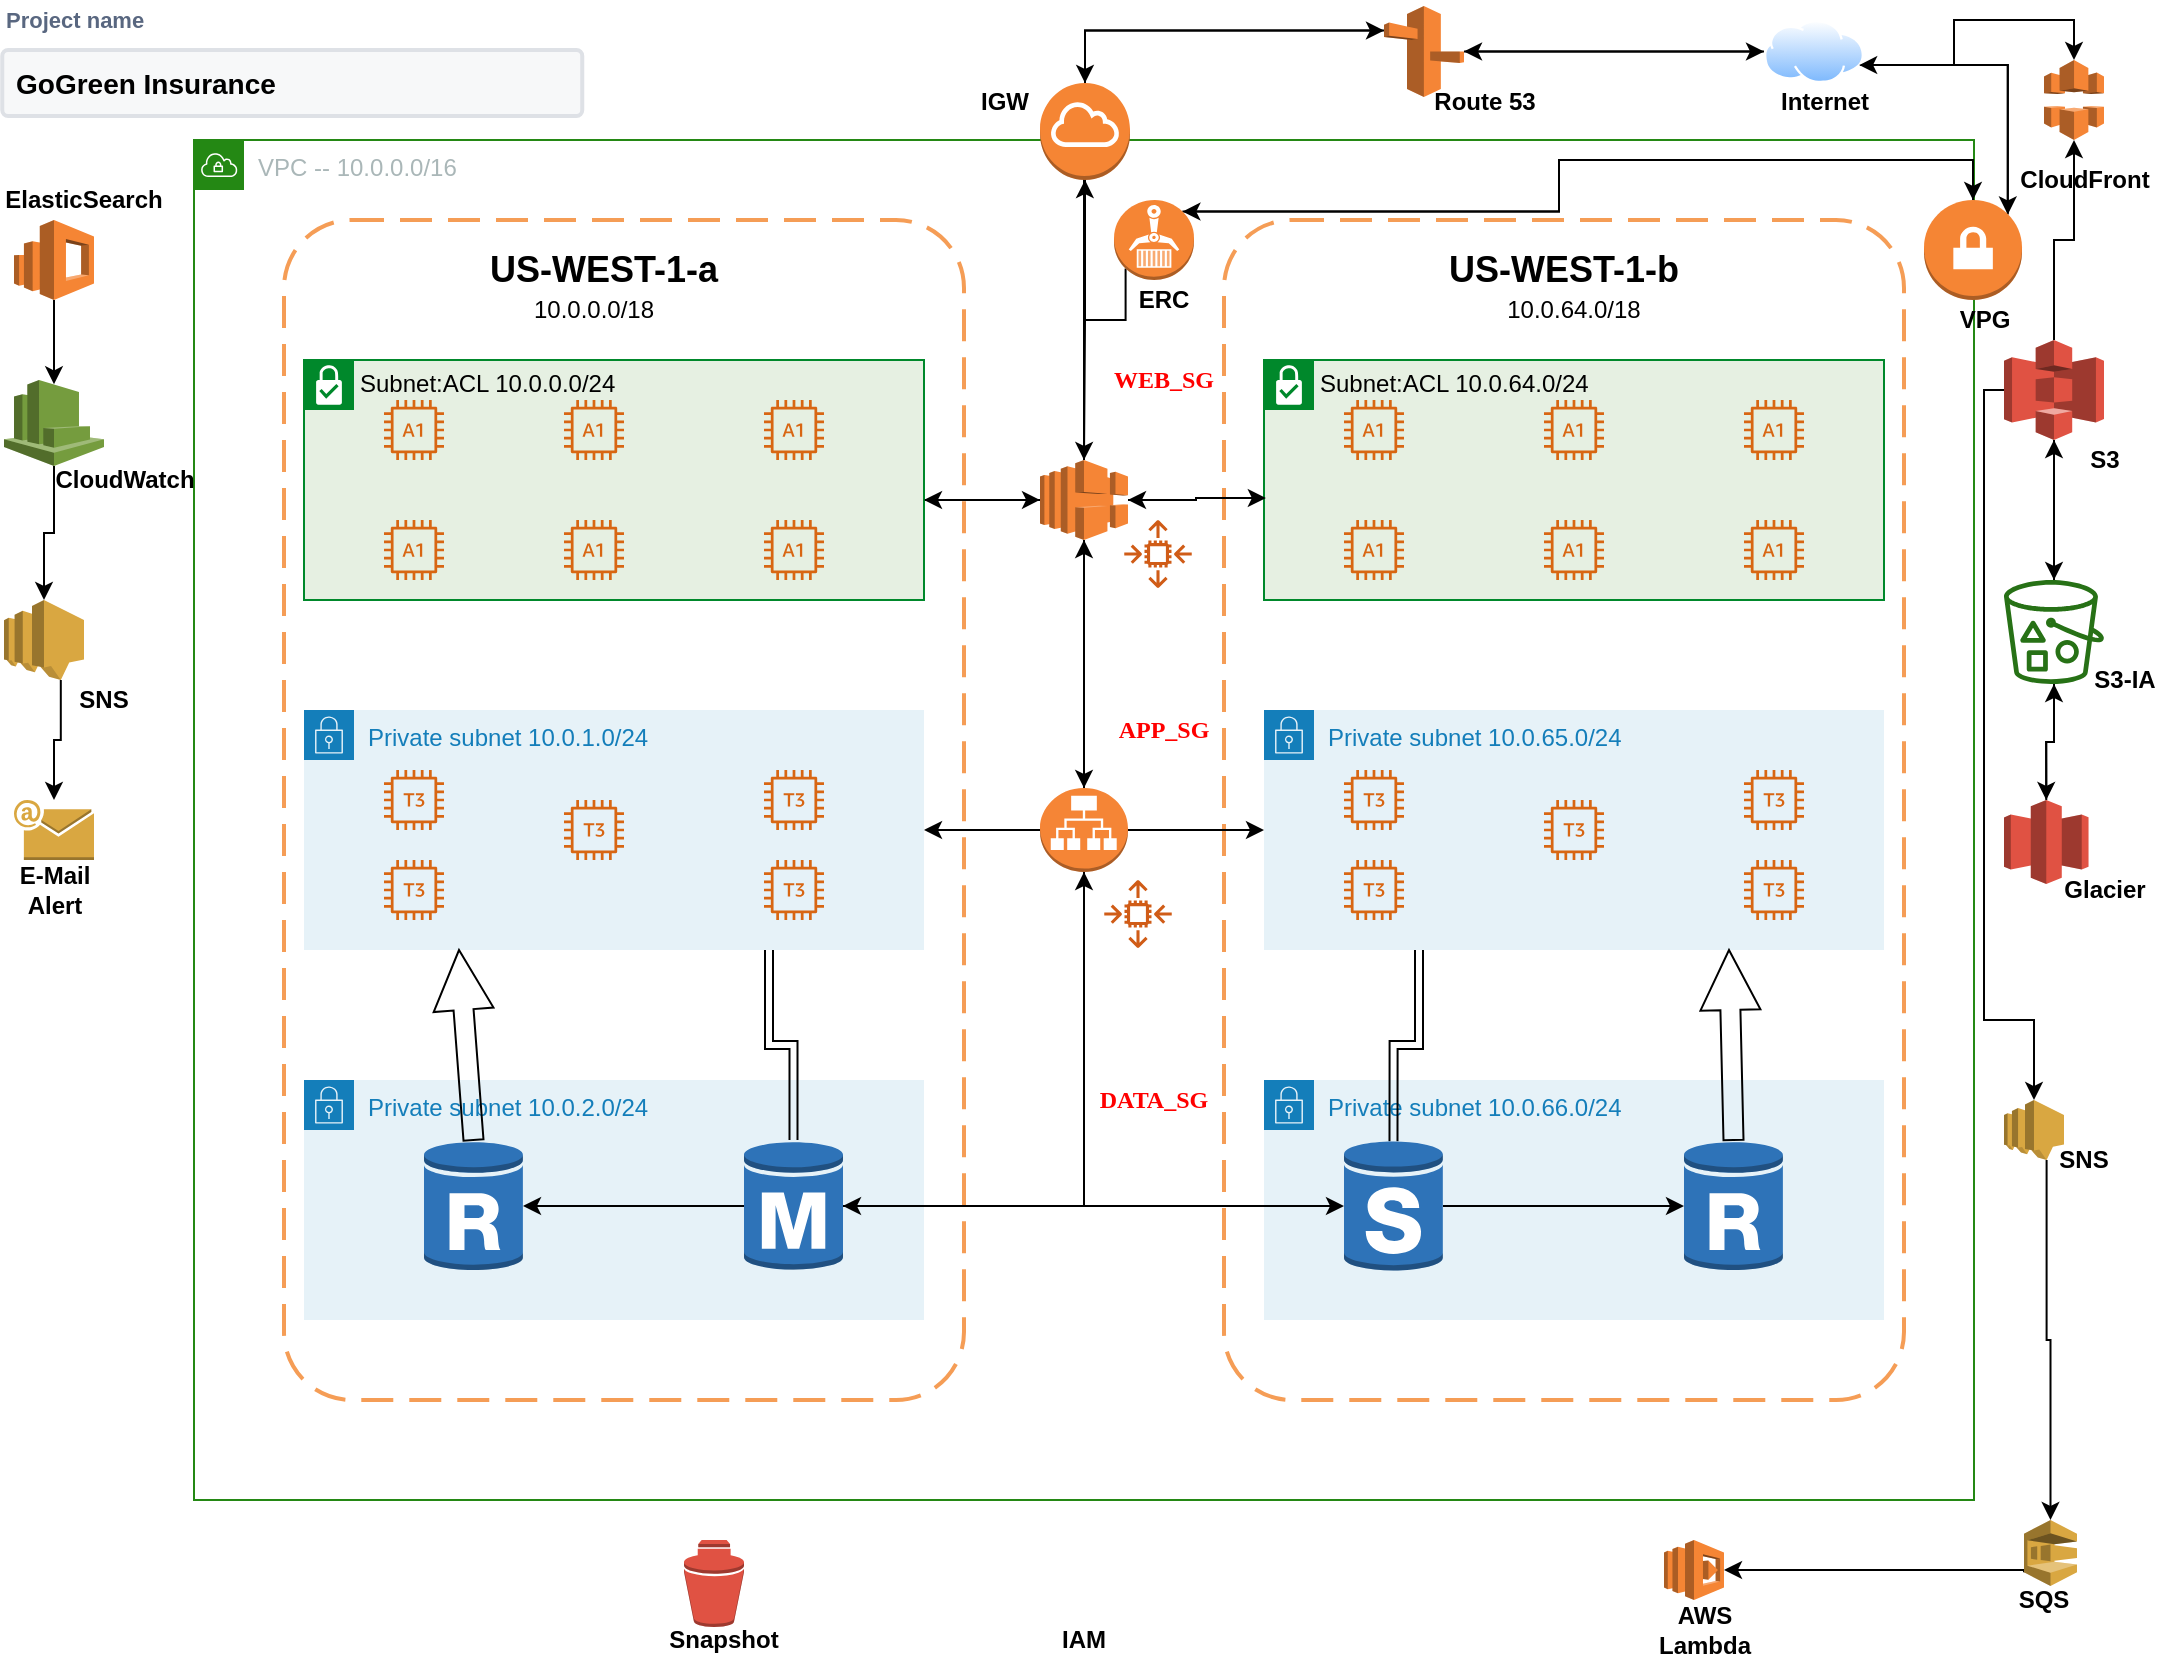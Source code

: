 <mxfile version="12.8.5" type="github">
  <diagram id="3W8y90neW349IBaZEgFj" name="Page-1">
    <mxGraphModel dx="1278" dy="553" grid="1" gridSize="10" guides="1" tooltips="1" connect="1" arrows="1" fold="1" page="1" pageScale="1" pageWidth="1100" pageHeight="850" math="0" shadow="0">
      <root>
        <mxCell id="0" />
        <mxCell id="e1gyyCFmMe57UhPts4Qr-5" value="Background" parent="0" />
        <mxCell id="1" value="VPC" parent="0" />
        <mxCell id="e1gyyCFmMe57UhPts4Qr-2" value="VPC -- 10.0.0.0/16" style="points=[[0,0],[0.25,0],[0.5,0],[0.75,0],[1,0],[1,0.25],[1,0.5],[1,0.75],[1,1],[0.75,1],[0.5,1],[0.25,1],[0,1],[0,0.75],[0,0.5],[0,0.25]];outlineConnect=0;gradientColor=none;html=1;whiteSpace=wrap;fontSize=12;fontStyle=0;shape=mxgraph.aws4.group;grIcon=mxgraph.aws4.group_vpc;strokeColor=#248814;fillColor=none;verticalAlign=top;align=left;spacingLeft=30;fontColor=#AAB7B8;dashed=0;" parent="1" vertex="1">
          <mxGeometry x="105" y="80" width="890" height="680" as="geometry" />
        </mxCell>
        <mxCell id="e1gyyCFmMe57UhPts4Qr-1" value="AZ" style="" parent="0" />
        <mxCell id="e1gyyCFmMe57UhPts4Qr-8" value="" style="rounded=1;arcSize=10;dashed=1;strokeColor=#F59D56;fillColor=none;gradientColor=none;dashPattern=8 4;strokeWidth=2;" parent="e1gyyCFmMe57UhPts4Qr-1" vertex="1">
          <mxGeometry x="150" y="120" width="340" height="590" as="geometry" />
        </mxCell>
        <mxCell id="e1gyyCFmMe57UhPts4Qr-9" value="" style="rounded=1;arcSize=10;dashed=1;strokeColor=#F59D56;fillColor=none;gradientColor=none;dashPattern=8 4;strokeWidth=2;" parent="e1gyyCFmMe57UhPts4Qr-1" vertex="1">
          <mxGeometry x="620" y="120" width="340" height="590" as="geometry" />
        </mxCell>
        <mxCell id="e1gyyCFmMe57UhPts4Qr-28" value="Subnets" parent="0" />
        <mxCell id="e1gyyCFmMe57UhPts4Qr-47" style="edgeStyle=orthogonalEdgeStyle;rounded=0;orthogonalLoop=1;jettySize=auto;html=1;exitX=1;exitY=0.583;exitDx=0;exitDy=0;exitPerimeter=0;" parent="e1gyyCFmMe57UhPts4Qr-28" source="e1gyyCFmMe57UhPts4Qr-42" target="e1gyyCFmMe57UhPts4Qr-31" edge="1">
          <mxGeometry relative="1" as="geometry" />
        </mxCell>
        <mxCell id="e1gyyCFmMe57UhPts4Qr-42" value="Subnet:ACL 10.0.0.0/24" style="shape=mxgraph.ibm.box;prType=subnet;fontStyle=0;verticalAlign=top;align=left;spacingLeft=32;spacingTop=4;fillColor=#E6F0E2;rounded=0;whiteSpace=wrap;html=1;strokeColor=#00882B;strokeWidth=1;dashed=0;container=1;spacing=-4;collapsible=0;" parent="e1gyyCFmMe57UhPts4Qr-28" vertex="1">
          <mxGeometry x="160" y="190" width="310" height="120" as="geometry" />
        </mxCell>
        <mxCell id="e1gyyCFmMe57UhPts4Qr-49" style="edgeStyle=orthogonalEdgeStyle;rounded=0;orthogonalLoop=1;jettySize=auto;html=1;exitX=0.003;exitY=0.575;exitDx=0;exitDy=0;exitPerimeter=0;" parent="e1gyyCFmMe57UhPts4Qr-28" source="e1gyyCFmMe57UhPts4Qr-43" target="e1gyyCFmMe57UhPts4Qr-31" edge="1">
          <mxGeometry relative="1" as="geometry" />
        </mxCell>
        <mxCell id="e1gyyCFmMe57UhPts4Qr-43" value="Subnet:ACL 10.0.64.0/24" style="shape=mxgraph.ibm.box;prType=subnet;fontStyle=0;verticalAlign=top;align=left;spacingLeft=32;spacingTop=4;fillColor=#E6F0E2;rounded=0;whiteSpace=wrap;html=1;strokeColor=#00882B;strokeWidth=1;dashed=0;container=1;spacing=-4;collapsible=0;" parent="e1gyyCFmMe57UhPts4Qr-28" vertex="1">
          <mxGeometry x="640" y="190" width="310" height="120" as="geometry" />
        </mxCell>
        <mxCell id="e1gyyCFmMe57UhPts4Qr-45" value="Private subnet 10.0.1.0/24" style="points=[[0,0],[0.25,0],[0.5,0],[0.75,0],[1,0],[1,0.25],[1,0.5],[1,0.75],[1,1],[0.75,1],[0.5,1],[0.25,1],[0,1],[0,0.75],[0,0.5],[0,0.25]];outlineConnect=0;gradientColor=none;html=1;whiteSpace=wrap;fontSize=12;fontStyle=0;shape=mxgraph.aws4.group;grIcon=mxgraph.aws4.group_security_group;grStroke=0;strokeColor=#147EBA;fillColor=#E6F2F8;verticalAlign=top;align=left;spacingLeft=30;fontColor=#147EBA;dashed=0;" parent="e1gyyCFmMe57UhPts4Qr-28" vertex="1">
          <mxGeometry x="160" y="365" width="310" height="120" as="geometry" />
        </mxCell>
        <mxCell id="e1gyyCFmMe57UhPts4Qr-46" style="edgeStyle=orthogonalEdgeStyle;rounded=0;orthogonalLoop=1;jettySize=auto;html=1;entryX=1;entryY=0.583;entryDx=0;entryDy=0;entryPerimeter=0;" parent="e1gyyCFmMe57UhPts4Qr-28" source="e1gyyCFmMe57UhPts4Qr-31" target="e1gyyCFmMe57UhPts4Qr-42" edge="1">
          <mxGeometry relative="1" as="geometry" />
        </mxCell>
        <mxCell id="e1gyyCFmMe57UhPts4Qr-48" style="edgeStyle=orthogonalEdgeStyle;rounded=0;orthogonalLoop=1;jettySize=auto;html=1;entryX=0.003;entryY=0.575;entryDx=0;entryDy=0;entryPerimeter=0;" parent="e1gyyCFmMe57UhPts4Qr-28" source="e1gyyCFmMe57UhPts4Qr-31" target="e1gyyCFmMe57UhPts4Qr-43" edge="1">
          <mxGeometry relative="1" as="geometry" />
        </mxCell>
        <mxCell id="e1gyyCFmMe57UhPts4Qr-50" value="Private subnet 10.0.65.0/24" style="points=[[0,0],[0.25,0],[0.5,0],[0.75,0],[1,0],[1,0.25],[1,0.5],[1,0.75],[1,1],[0.75,1],[0.5,1],[0.25,1],[0,1],[0,0.75],[0,0.5],[0,0.25]];outlineConnect=0;gradientColor=none;html=1;whiteSpace=wrap;fontSize=12;fontStyle=0;shape=mxgraph.aws4.group;grIcon=mxgraph.aws4.group_security_group;grStroke=0;strokeColor=#147EBA;fillColor=#E6F2F8;verticalAlign=top;align=left;spacingLeft=30;fontColor=#147EBA;dashed=0;" parent="e1gyyCFmMe57UhPts4Qr-28" vertex="1">
          <mxGeometry x="640" y="365" width="310" height="120" as="geometry" />
        </mxCell>
        <mxCell id="e1gyyCFmMe57UhPts4Qr-51" value="Private subnet 10.0.2.0/24" style="points=[[0,0],[0.25,0],[0.5,0],[0.75,0],[1,0],[1,0.25],[1,0.5],[1,0.75],[1,1],[0.75,1],[0.5,1],[0.25,1],[0,1],[0,0.75],[0,0.5],[0,0.25]];outlineConnect=0;gradientColor=none;html=1;whiteSpace=wrap;fontSize=12;fontStyle=0;shape=mxgraph.aws4.group;grIcon=mxgraph.aws4.group_security_group;grStroke=0;strokeColor=#147EBA;fillColor=#E6F2F8;verticalAlign=top;align=left;spacingLeft=30;fontColor=#147EBA;dashed=0;" parent="e1gyyCFmMe57UhPts4Qr-28" vertex="1">
          <mxGeometry x="160" y="550" width="310" height="120" as="geometry" />
        </mxCell>
        <mxCell id="e1gyyCFmMe57UhPts4Qr-52" value="Private subnet 10.0.66.0/24" style="points=[[0,0],[0.25,0],[0.5,0],[0.75,0],[1,0],[1,0.25],[1,0.5],[1,0.75],[1,1],[0.75,1],[0.5,1],[0.25,1],[0,1],[0,0.75],[0,0.5],[0,0.25]];outlineConnect=0;gradientColor=none;html=1;whiteSpace=wrap;fontSize=12;fontStyle=0;shape=mxgraph.aws4.group;grIcon=mxgraph.aws4.group_security_group;grStroke=0;strokeColor=#147EBA;fillColor=#E6F2F8;verticalAlign=top;align=left;spacingLeft=30;fontColor=#147EBA;dashed=0;" parent="e1gyyCFmMe57UhPts4Qr-28" vertex="1">
          <mxGeometry x="640" y="550" width="310" height="120" as="geometry" />
        </mxCell>
        <mxCell id="e1gyyCFmMe57UhPts4Qr-55" style="edgeStyle=orthogonalEdgeStyle;rounded=0;orthogonalLoop=1;jettySize=auto;html=1;exitX=0.5;exitY=0;exitDx=0;exitDy=0;exitPerimeter=0;entryX=0.5;entryY=1;entryDx=0;entryDy=0;entryPerimeter=0;" parent="e1gyyCFmMe57UhPts4Qr-28" source="e1gyyCFmMe57UhPts4Qr-53" target="e1gyyCFmMe57UhPts4Qr-31" edge="1">
          <mxGeometry relative="1" as="geometry" />
        </mxCell>
        <mxCell id="e1gyyCFmMe57UhPts4Qr-53" value="" style="outlineConnect=0;dashed=0;verticalLabelPosition=bottom;verticalAlign=top;align=center;html=1;shape=mxgraph.aws3.application_load_balancer;fillColor=#F58536;gradientColor=none;" parent="e1gyyCFmMe57UhPts4Qr-28" vertex="1">
          <mxGeometry x="528" y="404" width="44" height="42" as="geometry" />
        </mxCell>
        <mxCell id="e1gyyCFmMe57UhPts4Qr-54" style="edgeStyle=orthogonalEdgeStyle;rounded=0;orthogonalLoop=1;jettySize=auto;html=1;exitX=0.5;exitY=1;exitDx=0;exitDy=0;exitPerimeter=0;" parent="e1gyyCFmMe57UhPts4Qr-28" source="e1gyyCFmMe57UhPts4Qr-31" target="e1gyyCFmMe57UhPts4Qr-53" edge="1">
          <mxGeometry relative="1" as="geometry" />
        </mxCell>
        <mxCell id="e1gyyCFmMe57UhPts4Qr-105" value="" style="outlineConnect=0;fontColor=#232F3E;gradientColor=none;fillColor=#D05C17;strokeColor=none;dashed=0;verticalLabelPosition=bottom;verticalAlign=top;align=center;html=1;fontSize=12;fontStyle=0;aspect=fixed;pointerEvents=1;shape=mxgraph.aws4.auto_scaling2;" parent="e1gyyCFmMe57UhPts4Qr-28" vertex="1">
          <mxGeometry x="560" y="450" width="34" height="34" as="geometry" />
        </mxCell>
        <mxCell id="e1gyyCFmMe57UhPts4Qr-106" value="" style="outlineConnect=0;fontColor=#232F3E;gradientColor=none;fillColor=#D05C17;strokeColor=none;dashed=0;verticalLabelPosition=bottom;verticalAlign=top;align=center;html=1;fontSize=12;fontStyle=0;aspect=fixed;pointerEvents=1;shape=mxgraph.aws4.auto_scaling2;" parent="e1gyyCFmMe57UhPts4Qr-28" vertex="1">
          <mxGeometry x="570" y="270" width="34" height="34" as="geometry" />
        </mxCell>
        <mxCell id="e1gyyCFmMe57UhPts4Qr-107" value="" style="outlineConnect=0;dashed=0;verticalLabelPosition=bottom;verticalAlign=top;align=center;html=1;shape=mxgraph.aws3.cloudfront;fillColor=#F58536;gradientColor=none;" parent="e1gyyCFmMe57UhPts4Qr-28" vertex="1">
          <mxGeometry x="1030" y="40" width="30" height="40" as="geometry" />
        </mxCell>
        <mxCell id="e1gyyCFmMe57UhPts4Qr-108" style="edgeStyle=orthogonalEdgeStyle;rounded=0;orthogonalLoop=1;jettySize=auto;html=1;exitX=1;exitY=0.75;exitDx=0;exitDy=0;entryX=0.5;entryY=0;entryDx=0;entryDy=0;entryPerimeter=0;" parent="e1gyyCFmMe57UhPts4Qr-28" source="e1gyyCFmMe57UhPts4Qr-11" target="e1gyyCFmMe57UhPts4Qr-107" edge="1">
          <mxGeometry relative="1" as="geometry" />
        </mxCell>
        <mxCell id="e1gyyCFmMe57UhPts4Qr-130" style="edgeStyle=orthogonalEdgeStyle;rounded=0;orthogonalLoop=1;jettySize=auto;html=1;exitX=0.855;exitY=0.145;exitDx=0;exitDy=0;exitPerimeter=0;entryX=0.5;entryY=0;entryDx=0;entryDy=0;entryPerimeter=0;" parent="e1gyyCFmMe57UhPts4Qr-28" source="e1gyyCFmMe57UhPts4Qr-129" target="e1gyyCFmMe57UhPts4Qr-12" edge="1">
          <mxGeometry relative="1" as="geometry" />
        </mxCell>
        <mxCell id="e1gyyCFmMe57UhPts4Qr-132" style="edgeStyle=orthogonalEdgeStyle;rounded=0;orthogonalLoop=1;jettySize=auto;html=1;exitX=0.145;exitY=0.855;exitDx=0;exitDy=0;exitPerimeter=0;" parent="e1gyyCFmMe57UhPts4Qr-28" source="e1gyyCFmMe57UhPts4Qr-129" target="e1gyyCFmMe57UhPts4Qr-2" edge="1">
          <mxGeometry relative="1" as="geometry" />
        </mxCell>
        <mxCell id="e1gyyCFmMe57UhPts4Qr-129" value="" style="outlineConnect=0;dashed=0;verticalLabelPosition=bottom;verticalAlign=top;align=center;html=1;shape=mxgraph.aws3.ecr;fillColor=#F58534;gradientColor=none;" parent="e1gyyCFmMe57UhPts4Qr-28" vertex="1">
          <mxGeometry x="565" y="110" width="40" height="40" as="geometry" />
        </mxCell>
        <mxCell id="e1gyyCFmMe57UhPts4Qr-131" style="edgeStyle=orthogonalEdgeStyle;rounded=0;orthogonalLoop=1;jettySize=auto;html=1;exitX=0.5;exitY=0;exitDx=0;exitDy=0;exitPerimeter=0;entryX=0.855;entryY=0.145;entryDx=0;entryDy=0;entryPerimeter=0;" parent="e1gyyCFmMe57UhPts4Qr-28" source="e1gyyCFmMe57UhPts4Qr-12" target="e1gyyCFmMe57UhPts4Qr-129" edge="1">
          <mxGeometry relative="1" as="geometry" />
        </mxCell>
        <mxCell id="e1gyyCFmMe57UhPts4Qr-136" value="Project name" style="fillColor=none;strokeColor=none;html=1;fontSize=11;fontStyle=0;align=left;fontColor=#596780;fontStyle=1;fontSize=11" parent="e1gyyCFmMe57UhPts4Qr-28" vertex="1">
          <mxGeometry x="9.13" y="10" width="240" height="20" as="geometry" />
        </mxCell>
        <mxCell id="e1gyyCFmMe57UhPts4Qr-137" value="&lt;font style=&quot;font-size: 14px&quot;&gt;&lt;b&gt;GoGreen Insurance&lt;/b&gt;&lt;/font&gt;" style="rounded=1;arcSize=9;fillColor=#F7F8F9;align=left;spacingLeft=5;strokeColor=#DEE1E6;html=1;strokeWidth=2;fontSize=12" parent="e1gyyCFmMe57UhPts4Qr-28" vertex="1">
          <mxGeometry x="9.13" y="35" width="290" height="33" as="geometry" />
        </mxCell>
        <mxCell id="e1gyyCFmMe57UhPts4Qr-10" value="Services" parent="0" />
        <mxCell id="e1gyyCFmMe57UhPts4Qr-13" style="edgeStyle=orthogonalEdgeStyle;rounded=0;orthogonalLoop=1;jettySize=auto;html=1;exitX=1;exitY=0.75;exitDx=0;exitDy=0;entryX=0.855;entryY=0.145;entryDx=0;entryDy=0;entryPerimeter=0;" parent="e1gyyCFmMe57UhPts4Qr-10" source="e1gyyCFmMe57UhPts4Qr-11" target="e1gyyCFmMe57UhPts4Qr-12" edge="1">
          <mxGeometry relative="1" as="geometry" />
        </mxCell>
        <mxCell id="e1gyyCFmMe57UhPts4Qr-19" style="edgeStyle=orthogonalEdgeStyle;rounded=0;orthogonalLoop=1;jettySize=auto;html=1;exitX=0;exitY=0.5;exitDx=0;exitDy=0;" parent="e1gyyCFmMe57UhPts4Qr-10" source="e1gyyCFmMe57UhPts4Qr-11" target="e1gyyCFmMe57UhPts4Qr-16" edge="1">
          <mxGeometry relative="1" as="geometry" />
        </mxCell>
        <mxCell id="e1gyyCFmMe57UhPts4Qr-11" value="" style="aspect=fixed;perimeter=ellipsePerimeter;html=1;align=center;shadow=0;dashed=0;spacingTop=3;image;image=img/lib/active_directory/internet_cloud.svg;" parent="e1gyyCFmMe57UhPts4Qr-10" vertex="1">
          <mxGeometry x="890" y="20" width="50" height="31.5" as="geometry" />
        </mxCell>
        <mxCell id="e1gyyCFmMe57UhPts4Qr-22" style="edgeStyle=orthogonalEdgeStyle;rounded=0;orthogonalLoop=1;jettySize=auto;html=1;exitX=0.855;exitY=0.145;exitDx=0;exitDy=0;exitPerimeter=0;entryX=1;entryY=0.75;entryDx=0;entryDy=0;" parent="e1gyyCFmMe57UhPts4Qr-10" source="e1gyyCFmMe57UhPts4Qr-12" target="e1gyyCFmMe57UhPts4Qr-11" edge="1">
          <mxGeometry relative="1" as="geometry">
            <Array as="points">
              <mxPoint x="1012" y="42" />
            </Array>
          </mxGeometry>
        </mxCell>
        <mxCell id="e1gyyCFmMe57UhPts4Qr-12" value="" style="outlineConnect=0;dashed=0;verticalLabelPosition=bottom;verticalAlign=top;align=center;html=1;shape=mxgraph.aws3.vpn_gateway;fillColor=#F58534;gradientColor=none;" parent="e1gyyCFmMe57UhPts4Qr-10" vertex="1">
          <mxGeometry x="970" y="110" width="49" height="50" as="geometry" />
        </mxCell>
        <mxCell id="e1gyyCFmMe57UhPts4Qr-25" style="edgeStyle=orthogonalEdgeStyle;rounded=0;orthogonalLoop=1;jettySize=auto;html=1;exitX=0.5;exitY=0;exitDx=0;exitDy=0;exitPerimeter=0;entryX=0;entryY=0.27;entryDx=0;entryDy=0;entryPerimeter=0;" parent="e1gyyCFmMe57UhPts4Qr-10" source="e1gyyCFmMe57UhPts4Qr-14" target="e1gyyCFmMe57UhPts4Qr-16" edge="1">
          <mxGeometry relative="1" as="geometry" />
        </mxCell>
        <mxCell id="e1gyyCFmMe57UhPts4Qr-32" style="edgeStyle=orthogonalEdgeStyle;rounded=0;orthogonalLoop=1;jettySize=auto;html=1;exitX=0.5;exitY=1;exitDx=0;exitDy=0;exitPerimeter=0;" parent="e1gyyCFmMe57UhPts4Qr-10" source="e1gyyCFmMe57UhPts4Qr-14" target="e1gyyCFmMe57UhPts4Qr-31" edge="1">
          <mxGeometry relative="1" as="geometry" />
        </mxCell>
        <mxCell id="e1gyyCFmMe57UhPts4Qr-14" value="" style="outlineConnect=0;dashed=0;verticalLabelPosition=bottom;verticalAlign=top;align=center;html=1;shape=mxgraph.aws3.internet_gateway;fillColor=#F58534;gradientColor=none;" parent="e1gyyCFmMe57UhPts4Qr-10" vertex="1">
          <mxGeometry x="528" y="51.5" width="45" height="48.5" as="geometry" />
        </mxCell>
        <mxCell id="e1gyyCFmMe57UhPts4Qr-17" style="edgeStyle=orthogonalEdgeStyle;rounded=0;orthogonalLoop=1;jettySize=auto;html=1;entryX=0;entryY=0.5;entryDx=0;entryDy=0;" parent="e1gyyCFmMe57UhPts4Qr-10" source="e1gyyCFmMe57UhPts4Qr-16" target="e1gyyCFmMe57UhPts4Qr-11" edge="1">
          <mxGeometry relative="1" as="geometry" />
        </mxCell>
        <mxCell id="e1gyyCFmMe57UhPts4Qr-24" style="edgeStyle=orthogonalEdgeStyle;rounded=0;orthogonalLoop=1;jettySize=auto;html=1;exitX=0;exitY=0.27;exitDx=0;exitDy=0;exitPerimeter=0;entryX=0.5;entryY=0;entryDx=0;entryDy=0;entryPerimeter=0;" parent="e1gyyCFmMe57UhPts4Qr-10" source="e1gyyCFmMe57UhPts4Qr-16" target="e1gyyCFmMe57UhPts4Qr-14" edge="1">
          <mxGeometry relative="1" as="geometry" />
        </mxCell>
        <mxCell id="e1gyyCFmMe57UhPts4Qr-16" value="" style="outlineConnect=0;dashed=0;verticalLabelPosition=bottom;verticalAlign=top;align=center;html=1;shape=mxgraph.aws3.route_53;fillColor=#F58536;gradientColor=none;" parent="e1gyyCFmMe57UhPts4Qr-10" vertex="1">
          <mxGeometry x="700" y="13" width="40" height="45.5" as="geometry" />
        </mxCell>
        <mxCell id="e1gyyCFmMe57UhPts4Qr-33" style="edgeStyle=orthogonalEdgeStyle;rounded=0;orthogonalLoop=1;jettySize=auto;html=1;exitX=0.5;exitY=0;exitDx=0;exitDy=0;exitPerimeter=0;entryX=0.5;entryY=1;entryDx=0;entryDy=0;entryPerimeter=0;" parent="e1gyyCFmMe57UhPts4Qr-10" source="e1gyyCFmMe57UhPts4Qr-31" target="e1gyyCFmMe57UhPts4Qr-14" edge="1">
          <mxGeometry relative="1" as="geometry" />
        </mxCell>
        <mxCell id="e1gyyCFmMe57UhPts4Qr-31" value="" style="outlineConnect=0;dashed=0;verticalLabelPosition=bottom;verticalAlign=top;align=center;html=1;shape=mxgraph.aws3.elastic_load_balancing;fillColor=#F58536;gradientColor=none;" parent="e1gyyCFmMe57UhPts4Qr-10" vertex="1">
          <mxGeometry x="528" y="240" width="44" height="40" as="geometry" />
        </mxCell>
        <mxCell id="e1gyyCFmMe57UhPts4Qr-124" value="IAM / SG" parent="0" visible="0" />
        <mxCell id="e1gyyCFmMe57UhPts4Qr-125" value="" style="rounded=1;arcSize=10;dashed=1;strokeColor=#ff0000;fillColor=none;gradientColor=none;dashPattern=8 4;strokeWidth=2;" parent="e1gyyCFmMe57UhPts4Qr-124" vertex="1">
          <mxGeometry x="160" y="190" width="790" height="120" as="geometry" />
        </mxCell>
        <mxCell id="NgmZ0a4RGN88M5AxYzi8-25" value="" style="rounded=1;arcSize=10;dashed=1;strokeColor=#ff0000;fillColor=none;gradientColor=none;dashPattern=8 4;strokeWidth=2;" parent="e1gyyCFmMe57UhPts4Qr-124" vertex="1">
          <mxGeometry x="160" y="365" width="790" height="120" as="geometry" />
        </mxCell>
        <mxCell id="NgmZ0a4RGN88M5AxYzi8-28" value="" style="rounded=1;arcSize=10;dashed=1;strokeColor=#ff0000;fillColor=none;gradientColor=none;dashPattern=8 4;strokeWidth=2;" parent="e1gyyCFmMe57UhPts4Qr-124" vertex="1">
          <mxGeometry x="160" y="550" width="790" height="120" as="geometry" />
        </mxCell>
        <mxCell id="NgmZ0a4RGN88M5AxYzi8-30" value="" style="outlineConnect=0;dashed=0;verticalLabelPosition=bottom;verticalAlign=top;align=center;html=1;shape=mxgraph.aws3.iam;fillColor=#759C3E;gradientColor=none;" parent="e1gyyCFmMe57UhPts4Qr-124" vertex="1">
          <mxGeometry x="535" y="770" width="31" height="50" as="geometry" />
        </mxCell>
        <mxCell id="NgmZ0a4RGN88M5AxYzi8-14" value="Labels" parent="0" />
        <mxCell id="NgmZ0a4RGN88M5AxYzi8-15" value="&lt;font style=&quot;font-size: 18px&quot;&gt;&lt;b&gt;US-WEST-1-b&lt;/b&gt;&lt;/font&gt;" style="text;html=1;strokeColor=none;fillColor=none;align=center;verticalAlign=middle;whiteSpace=wrap;rounded=0;" parent="NgmZ0a4RGN88M5AxYzi8-14" vertex="1">
          <mxGeometry x="700" y="130" width="180" height="30" as="geometry" />
        </mxCell>
        <mxCell id="NgmZ0a4RGN88M5AxYzi8-16" value="&lt;font style=&quot;font-size: 18px&quot;&gt;&lt;b&gt;US-WEST-1-a&lt;/b&gt;&lt;/font&gt;" style="text;html=1;strokeColor=none;fillColor=none;align=center;verticalAlign=middle;whiteSpace=wrap;rounded=0;" parent="NgmZ0a4RGN88M5AxYzi8-14" vertex="1">
          <mxGeometry x="220" y="130" width="180" height="30" as="geometry" />
        </mxCell>
        <mxCell id="NgmZ0a4RGN88M5AxYzi8-17" value="&lt;font face=&quot;Tahoma&quot; color=&quot;#FF0000&quot;&gt;&lt;b&gt;WEB_SG&lt;/b&gt;&lt;/font&gt;" style="text;html=1;strokeColor=none;fillColor=none;align=center;verticalAlign=middle;whiteSpace=wrap;rounded=0;" parent="NgmZ0a4RGN88M5AxYzi8-14" vertex="1">
          <mxGeometry x="550" y="190" width="80" height="20" as="geometry" />
        </mxCell>
        <mxCell id="NgmZ0a4RGN88M5AxYzi8-18" value="&lt;font face=&quot;Tahoma&quot; color=&quot;#FF0000&quot;&gt;&lt;b&gt;APP_SG&lt;/b&gt;&lt;/font&gt;" style="text;html=1;strokeColor=none;fillColor=none;align=center;verticalAlign=middle;whiteSpace=wrap;rounded=0;" parent="NgmZ0a4RGN88M5AxYzi8-14" vertex="1">
          <mxGeometry x="550" y="360" width="80" height="30" as="geometry" />
        </mxCell>
        <mxCell id="NgmZ0a4RGN88M5AxYzi8-19" value="&lt;font face=&quot;Tahoma&quot; color=&quot;#FF0000&quot;&gt;&lt;b&gt;DATA_SG&lt;/b&gt;&lt;/font&gt;" style="text;html=1;strokeColor=none;fillColor=none;align=center;verticalAlign=middle;whiteSpace=wrap;rounded=0;" parent="NgmZ0a4RGN88M5AxYzi8-14" vertex="1">
          <mxGeometry x="550" y="550" width="70" height="20" as="geometry" />
        </mxCell>
        <mxCell id="NgmZ0a4RGN88M5AxYzi8-22" style="edgeStyle=orthogonalEdgeStyle;rounded=0;orthogonalLoop=1;jettySize=auto;html=1;exitX=1;exitY=0.5;exitDx=0;exitDy=0;exitPerimeter=0;entryX=0;entryY=0.5;entryDx=0;entryDy=0;" parent="NgmZ0a4RGN88M5AxYzi8-14" source="e1gyyCFmMe57UhPts4Qr-53" target="e1gyyCFmMe57UhPts4Qr-50" edge="1">
          <mxGeometry relative="1" as="geometry" />
        </mxCell>
        <mxCell id="NgmZ0a4RGN88M5AxYzi8-23" style="edgeStyle=orthogonalEdgeStyle;rounded=0;orthogonalLoop=1;jettySize=auto;html=1;exitX=0;exitY=0.5;exitDx=0;exitDy=0;exitPerimeter=0;" parent="NgmZ0a4RGN88M5AxYzi8-14" source="e1gyyCFmMe57UhPts4Qr-53" target="e1gyyCFmMe57UhPts4Qr-45" edge="1">
          <mxGeometry relative="1" as="geometry" />
        </mxCell>
        <mxCell id="NgmZ0a4RGN88M5AxYzi8-37" style="edgeStyle=orthogonalEdgeStyle;rounded=0;orthogonalLoop=1;jettySize=auto;html=1;exitX=0.5;exitY=1;exitDx=0;exitDy=0;exitPerimeter=0;" parent="NgmZ0a4RGN88M5AxYzi8-14" source="NgmZ0a4RGN88M5AxYzi8-34" target="NgmZ0a4RGN88M5AxYzi8-35" edge="1">
          <mxGeometry relative="1" as="geometry" />
        </mxCell>
        <mxCell id="NgmZ0a4RGN88M5AxYzi8-38" style="edgeStyle=orthogonalEdgeStyle;rounded=0;orthogonalLoop=1;jettySize=auto;html=1;entryX=0.5;entryY=1;entryDx=0;entryDy=0;entryPerimeter=0;" parent="NgmZ0a4RGN88M5AxYzi8-14" source="NgmZ0a4RGN88M5AxYzi8-35" target="NgmZ0a4RGN88M5AxYzi8-34" edge="1">
          <mxGeometry relative="1" as="geometry" />
        </mxCell>
        <mxCell id="NgmZ0a4RGN88M5AxYzi8-39" style="edgeStyle=orthogonalEdgeStyle;rounded=0;orthogonalLoop=1;jettySize=auto;html=1;entryX=0.5;entryY=0;entryDx=0;entryDy=0;entryPerimeter=0;" parent="NgmZ0a4RGN88M5AxYzi8-14" source="NgmZ0a4RGN88M5AxYzi8-35" target="NgmZ0a4RGN88M5AxYzi8-36" edge="1">
          <mxGeometry relative="1" as="geometry" />
        </mxCell>
        <mxCell id="NgmZ0a4RGN88M5AxYzi8-40" style="edgeStyle=orthogonalEdgeStyle;rounded=0;orthogonalLoop=1;jettySize=auto;html=1;exitX=0.5;exitY=0;exitDx=0;exitDy=0;exitPerimeter=0;" parent="NgmZ0a4RGN88M5AxYzi8-14" source="NgmZ0a4RGN88M5AxYzi8-36" target="NgmZ0a4RGN88M5AxYzi8-35" edge="1">
          <mxGeometry relative="1" as="geometry" />
        </mxCell>
        <mxCell id="NgmZ0a4RGN88M5AxYzi8-57" value="&lt;b&gt;SNS&lt;/b&gt;" style="text;html=1;strokeColor=none;fillColor=none;align=center;verticalAlign=middle;whiteSpace=wrap;rounded=0;" parent="NgmZ0a4RGN88M5AxYzi8-14" vertex="1">
          <mxGeometry x="40" y="350" width="40" height="20" as="geometry" />
        </mxCell>
        <mxCell id="NgmZ0a4RGN88M5AxYzi8-60" value="&lt;div&gt;&lt;b&gt;E-Mail&lt;/b&gt;&lt;/div&gt;&lt;div&gt;&lt;b&gt;Alert&lt;br&gt;&lt;/b&gt;&lt;/div&gt;" style="text;html=1;align=center;verticalAlign=middle;resizable=0;points=[];autosize=1;" parent="NgmZ0a4RGN88M5AxYzi8-14" vertex="1">
          <mxGeometry x="10" y="440" width="50" height="30" as="geometry" />
        </mxCell>
        <mxCell id="NgmZ0a4RGN88M5AxYzi8-61" value="&lt;b&gt;CloudWatch&lt;/b&gt;" style="text;html=1;align=center;verticalAlign=middle;resizable=0;points=[];autosize=1;" parent="NgmZ0a4RGN88M5AxYzi8-14" vertex="1">
          <mxGeometry x="30" y="240" width="80" height="20" as="geometry" />
        </mxCell>
        <mxCell id="NgmZ0a4RGN88M5AxYzi8-63" value="&lt;b&gt;ERC&lt;/b&gt;" style="text;html=1;strokeColor=none;fillColor=none;align=center;verticalAlign=middle;whiteSpace=wrap;rounded=0;" parent="NgmZ0a4RGN88M5AxYzi8-14" vertex="1">
          <mxGeometry x="570" y="150" width="40" height="20" as="geometry" />
        </mxCell>
        <mxCell id="NgmZ0a4RGN88M5AxYzi8-64" value="&lt;div&gt;&lt;b&gt;VPG&lt;/b&gt;&lt;/div&gt;" style="text;html=1;align=center;verticalAlign=middle;resizable=0;points=[];autosize=1;" parent="NgmZ0a4RGN88M5AxYzi8-14" vertex="1">
          <mxGeometry x="980" y="160" width="40" height="20" as="geometry" />
        </mxCell>
        <mxCell id="NgmZ0a4RGN88M5AxYzi8-67" value="&lt;b&gt;Internet&lt;/b&gt;" style="text;html=1;align=center;verticalAlign=middle;resizable=0;points=[];autosize=1;" parent="NgmZ0a4RGN88M5AxYzi8-14" vertex="1">
          <mxGeometry x="890" y="51" width="60" height="20" as="geometry" />
        </mxCell>
        <mxCell id="NgmZ0a4RGN88M5AxYzi8-68" value="&lt;b&gt;Route 53&lt;/b&gt;" style="text;html=1;align=center;verticalAlign=middle;resizable=0;points=[];autosize=1;" parent="NgmZ0a4RGN88M5AxYzi8-14" vertex="1">
          <mxGeometry x="715" y="51" width="70" height="20" as="geometry" />
        </mxCell>
        <mxCell id="NgmZ0a4RGN88M5AxYzi8-69" value="&lt;b&gt;IGW&lt;/b&gt;" style="text;html=1;align=center;verticalAlign=middle;resizable=0;points=[];autosize=1;" parent="NgmZ0a4RGN88M5AxYzi8-14" vertex="1">
          <mxGeometry x="490" y="51" width="40" height="20" as="geometry" />
        </mxCell>
        <mxCell id="NgmZ0a4RGN88M5AxYzi8-73" value="&lt;b&gt;IAM&lt;/b&gt;" style="text;html=1;strokeColor=none;fillColor=none;align=center;verticalAlign=middle;whiteSpace=wrap;rounded=0;" parent="NgmZ0a4RGN88M5AxYzi8-14" vertex="1">
          <mxGeometry x="530" y="820" width="40" height="20" as="geometry" />
        </mxCell>
        <mxCell id="NgmZ0a4RGN88M5AxYzi8-74" value="&lt;b&gt;CloudFront&lt;/b&gt;" style="text;html=1;align=center;verticalAlign=middle;resizable=0;points=[];autosize=1;" parent="NgmZ0a4RGN88M5AxYzi8-14" vertex="1">
          <mxGeometry x="1010" y="90" width="80" height="20" as="geometry" />
        </mxCell>
        <mxCell id="GcaQRY3adufE4y9xVEZg-8" value="&lt;b&gt;SQS&lt;/b&gt;" style="text;html=1;strokeColor=none;fillColor=none;align=center;verticalAlign=middle;whiteSpace=wrap;rounded=0;" vertex="1" parent="NgmZ0a4RGN88M5AxYzi8-14">
          <mxGeometry x="1010" y="800" width="40" height="20" as="geometry" />
        </mxCell>
        <mxCell id="GcaQRY3adufE4y9xVEZg-9" value="&lt;div&gt;&lt;b&gt;AWS&lt;br&gt;&lt;/b&gt;&lt;/div&gt;&lt;div&gt;&lt;b&gt;Lambda&lt;/b&gt;&lt;/div&gt;" style="text;html=1;align=center;verticalAlign=middle;resizable=0;points=[];autosize=1;" vertex="1" parent="NgmZ0a4RGN88M5AxYzi8-14">
          <mxGeometry x="830" y="810" width="60" height="30" as="geometry" />
        </mxCell>
        <mxCell id="GcaQRY3adufE4y9xVEZg-13" style="edgeStyle=orthogonalEdgeStyle;rounded=0;orthogonalLoop=1;jettySize=auto;html=1;exitX=0;exitY=0.5;exitDx=0;exitDy=0;exitPerimeter=0;" edge="1" parent="NgmZ0a4RGN88M5AxYzi8-14" source="NgmZ0a4RGN88M5AxYzi8-70" target="NgmZ0a4RGN88M5AxYzi8-71">
          <mxGeometry relative="1" as="geometry" />
        </mxCell>
        <mxCell id="GcaQRY3adufE4y9xVEZg-14" style="edgeStyle=orthogonalEdgeStyle;rounded=0;orthogonalLoop=1;jettySize=auto;html=1;entryX=1;entryY=0.5;entryDx=0;entryDy=0;entryPerimeter=0;" edge="1" parent="NgmZ0a4RGN88M5AxYzi8-14" source="e1gyyCFmMe57UhPts4Qr-53" target="NgmZ0a4RGN88M5AxYzi8-70">
          <mxGeometry relative="1" as="geometry">
            <Array as="points">
              <mxPoint x="550" y="613" />
            </Array>
          </mxGeometry>
        </mxCell>
        <mxCell id="GcaQRY3adufE4y9xVEZg-15" style="edgeStyle=orthogonalEdgeStyle;rounded=0;orthogonalLoop=1;jettySize=auto;html=1;exitX=1;exitY=0.5;exitDx=0;exitDy=0;exitPerimeter=0;" edge="1" parent="NgmZ0a4RGN88M5AxYzi8-14" source="NgmZ0a4RGN88M5AxYzi8-70" target="NgmZ0a4RGN88M5AxYzi8-72">
          <mxGeometry relative="1" as="geometry" />
        </mxCell>
        <mxCell id="GcaQRY3adufE4y9xVEZg-17" style="edgeStyle=orthogonalEdgeStyle;rounded=0;orthogonalLoop=1;jettySize=auto;html=1;" edge="1" parent="NgmZ0a4RGN88M5AxYzi8-14" source="NgmZ0a4RGN88M5AxYzi8-72" target="GcaQRY3adufE4y9xVEZg-16">
          <mxGeometry relative="1" as="geometry" />
        </mxCell>
        <mxCell id="GcaQRY3adufE4y9xVEZg-18" style="edgeStyle=orthogonalEdgeStyle;rounded=0;orthogonalLoop=1;jettySize=auto;html=1;entryX=0.25;entryY=1;entryDx=0;entryDy=0;shape=arrow;" edge="1" parent="NgmZ0a4RGN88M5AxYzi8-14" source="NgmZ0a4RGN88M5AxYzi8-71" target="e1gyyCFmMe57UhPts4Qr-45">
          <mxGeometry relative="1" as="geometry" />
        </mxCell>
        <mxCell id="GcaQRY3adufE4y9xVEZg-19" style="edgeStyle=orthogonalEdgeStyle;rounded=0;orthogonalLoop=1;jettySize=auto;html=1;entryX=0.75;entryY=1;entryDx=0;entryDy=0;shape=arrow;" edge="1" parent="NgmZ0a4RGN88M5AxYzi8-14" source="GcaQRY3adufE4y9xVEZg-16" target="e1gyyCFmMe57UhPts4Qr-50">
          <mxGeometry relative="1" as="geometry" />
        </mxCell>
        <mxCell id="GcaQRY3adufE4y9xVEZg-22" style="edgeStyle=orthogonalEdgeStyle;shape=link;rounded=0;orthogonalLoop=1;jettySize=auto;html=1;exitX=0.5;exitY=0.01;exitDx=0;exitDy=0;exitPerimeter=0;entryX=0.25;entryY=1;entryDx=0;entryDy=0;" edge="1" parent="NgmZ0a4RGN88M5AxYzi8-14" source="NgmZ0a4RGN88M5AxYzi8-72" target="e1gyyCFmMe57UhPts4Qr-50">
          <mxGeometry relative="1" as="geometry" />
        </mxCell>
        <mxCell id="GcaQRY3adufE4y9xVEZg-24" style="edgeStyle=orthogonalEdgeStyle;shape=link;rounded=0;orthogonalLoop=1;jettySize=auto;html=1;exitX=0.75;exitY=1;exitDx=0;exitDy=0;" edge="1" parent="NgmZ0a4RGN88M5AxYzi8-14" source="e1gyyCFmMe57UhPts4Qr-45" target="NgmZ0a4RGN88M5AxYzi8-70">
          <mxGeometry relative="1" as="geometry" />
        </mxCell>
        <mxCell id="GcaQRY3adufE4y9xVEZg-28" value="&lt;div&gt;&lt;b&gt;ElasticSearch&lt;/b&gt;&lt;/div&gt;" style="text;html=1;strokeColor=none;fillColor=none;align=center;verticalAlign=middle;whiteSpace=wrap;rounded=0;" vertex="1" parent="NgmZ0a4RGN88M5AxYzi8-14">
          <mxGeometry x="30" y="100" width="40" height="20" as="geometry" />
        </mxCell>
        <mxCell id="GcaQRY3adufE4y9xVEZg-35" value="&lt;b&gt;SNS&lt;/b&gt;" style="text;html=1;strokeColor=none;fillColor=none;align=center;verticalAlign=middle;whiteSpace=wrap;rounded=0;" vertex="1" parent="NgmZ0a4RGN88M5AxYzi8-14">
          <mxGeometry x="1030" y="580" width="40" height="20" as="geometry" />
        </mxCell>
        <mxCell id="GcaQRY3adufE4y9xVEZg-53" value="&lt;b&gt;Snapshot&lt;/b&gt;" style="text;html=1;strokeColor=none;fillColor=none;align=center;verticalAlign=middle;whiteSpace=wrap;rounded=0;" vertex="1" parent="NgmZ0a4RGN88M5AxYzi8-14">
          <mxGeometry x="350" y="820" width="40" height="20" as="geometry" />
        </mxCell>
        <mxCell id="NgmZ0a4RGN88M5AxYzi8-33" value="Buckets" parent="0" />
        <mxCell id="NgmZ0a4RGN88M5AxYzi8-47" style="edgeStyle=orthogonalEdgeStyle;rounded=0;orthogonalLoop=1;jettySize=auto;html=1;entryX=0.5;entryY=1;entryDx=0;entryDy=0;entryPerimeter=0;" parent="NgmZ0a4RGN88M5AxYzi8-33" source="NgmZ0a4RGN88M5AxYzi8-34" target="e1gyyCFmMe57UhPts4Qr-107" edge="1">
          <mxGeometry relative="1" as="geometry" />
        </mxCell>
        <mxCell id="NgmZ0a4RGN88M5AxYzi8-34" value="" style="outlineConnect=0;dashed=0;verticalLabelPosition=bottom;verticalAlign=top;align=center;html=1;shape=mxgraph.aws3.s3;fillColor=#E05243;gradientColor=none;" parent="NgmZ0a4RGN88M5AxYzi8-33" vertex="1">
          <mxGeometry x="1010" y="180" width="50" height="50" as="geometry" />
        </mxCell>
        <mxCell id="NgmZ0a4RGN88M5AxYzi8-35" value="" style="outlineConnect=0;fontColor=#232F3E;gradientColor=none;fillColor=#277116;strokeColor=none;dashed=0;verticalLabelPosition=bottom;verticalAlign=top;align=center;html=1;fontSize=12;fontStyle=0;aspect=fixed;pointerEvents=1;shape=mxgraph.aws4.bucket_with_objects;" parent="NgmZ0a4RGN88M5AxYzi8-33" vertex="1">
          <mxGeometry x="1010" y="300" width="50" height="52" as="geometry" />
        </mxCell>
        <mxCell id="NgmZ0a4RGN88M5AxYzi8-36" value="" style="outlineConnect=0;dashed=0;verticalLabelPosition=bottom;verticalAlign=top;align=center;html=1;shape=mxgraph.aws3.glacier;fillColor=#E05243;gradientColor=none;" parent="NgmZ0a4RGN88M5AxYzi8-33" vertex="1">
          <mxGeometry x="1010" y="410" width="42.27" height="42" as="geometry" />
        </mxCell>
        <mxCell id="NgmZ0a4RGN88M5AxYzi8-42" value="&lt;div&gt;&lt;b&gt;&lt;font style=&quot;font-size: 12px&quot;&gt;S3&lt;/font&gt;&lt;/b&gt;&lt;/div&gt;" style="text;html=1;align=center;verticalAlign=middle;resizable=0;points=[];autosize=1;" parent="NgmZ0a4RGN88M5AxYzi8-33" vertex="1">
          <mxGeometry x="1045" y="230" width="30" height="20" as="geometry" />
        </mxCell>
        <mxCell id="NgmZ0a4RGN88M5AxYzi8-43" value="&lt;b&gt;S3-IA&lt;/b&gt;" style="text;html=1;align=center;verticalAlign=middle;resizable=0;points=[];autosize=1;" parent="NgmZ0a4RGN88M5AxYzi8-33" vertex="1">
          <mxGeometry x="1050" y="340" width="40" height="20" as="geometry" />
        </mxCell>
        <mxCell id="NgmZ0a4RGN88M5AxYzi8-44" value="&lt;b&gt;Glacier&lt;/b&gt;" style="text;html=1;align=center;verticalAlign=middle;resizable=0;points=[];autosize=1;" parent="NgmZ0a4RGN88M5AxYzi8-33" vertex="1">
          <mxGeometry x="1030" y="445" width="60" height="20" as="geometry" />
        </mxCell>
        <mxCell id="GcaQRY3adufE4y9xVEZg-51" value="" style="outlineConnect=0;dashed=0;verticalLabelPosition=bottom;verticalAlign=top;align=center;html=1;shape=mxgraph.aws3.snapshot;fillColor=#E05243;gradientColor=none;" vertex="1" parent="NgmZ0a4RGN88M5AxYzi8-33">
          <mxGeometry x="350" y="780" width="30" height="43.5" as="geometry" />
        </mxCell>
        <mxCell id="NgmZ0a4RGN88M5AxYzi8-48" value="CloudWatch/SNS/Email" parent="0" />
        <mxCell id="NgmZ0a4RGN88M5AxYzi8-53" style="edgeStyle=orthogonalEdgeStyle;rounded=0;orthogonalLoop=1;jettySize=auto;html=1;exitX=0.5;exitY=1;exitDx=0;exitDy=0;exitPerimeter=0;entryX=0.5;entryY=0;entryDx=0;entryDy=0;entryPerimeter=0;" parent="NgmZ0a4RGN88M5AxYzi8-48" source="NgmZ0a4RGN88M5AxYzi8-49" target="NgmZ0a4RGN88M5AxYzi8-52" edge="1">
          <mxGeometry relative="1" as="geometry" />
        </mxCell>
        <mxCell id="NgmZ0a4RGN88M5AxYzi8-49" value="" style="outlineConnect=0;dashed=0;verticalLabelPosition=bottom;verticalAlign=top;align=center;html=1;shape=mxgraph.aws3.cloudwatch;fillColor=#759C3E;gradientColor=none;" parent="NgmZ0a4RGN88M5AxYzi8-48" vertex="1">
          <mxGeometry x="10" y="200" width="50" height="43" as="geometry" />
        </mxCell>
        <mxCell id="NgmZ0a4RGN88M5AxYzi8-62" style="edgeStyle=orthogonalEdgeStyle;rounded=0;orthogonalLoop=1;jettySize=auto;html=1;exitX=0.71;exitY=1;exitDx=0;exitDy=0;exitPerimeter=0;" parent="NgmZ0a4RGN88M5AxYzi8-48" source="NgmZ0a4RGN88M5AxYzi8-52" target="NgmZ0a4RGN88M5AxYzi8-54" edge="1">
          <mxGeometry relative="1" as="geometry" />
        </mxCell>
        <mxCell id="NgmZ0a4RGN88M5AxYzi8-52" value="" style="outlineConnect=0;dashed=0;verticalLabelPosition=bottom;verticalAlign=top;align=center;html=1;shape=mxgraph.aws3.sns;fillColor=#D9A741;gradientColor=none;" parent="NgmZ0a4RGN88M5AxYzi8-48" vertex="1">
          <mxGeometry x="10" y="310" width="40" height="40" as="geometry" />
        </mxCell>
        <mxCell id="NgmZ0a4RGN88M5AxYzi8-54" value="" style="outlineConnect=0;dashed=0;verticalLabelPosition=bottom;verticalAlign=top;align=center;html=1;shape=mxgraph.aws3.email;fillColor=#D9A741;gradientColor=none;" parent="NgmZ0a4RGN88M5AxYzi8-48" vertex="1">
          <mxGeometry x="15" y="410" width="40" height="30" as="geometry" />
        </mxCell>
        <mxCell id="GcaQRY3adufE4y9xVEZg-2" value="" style="outlineConnect=0;dashed=0;verticalLabelPosition=bottom;verticalAlign=top;align=center;html=1;shape=mxgraph.aws3.lambda;fillColor=#F58534;gradientColor=none;" vertex="1" parent="NgmZ0a4RGN88M5AxYzi8-48">
          <mxGeometry x="840" y="780" width="30" height="30" as="geometry" />
        </mxCell>
        <mxCell id="GcaQRY3adufE4y9xVEZg-6" value="" style="edgeStyle=orthogonalEdgeStyle;rounded=0;orthogonalLoop=1;jettySize=auto;html=1;entryX=1;entryY=0.5;entryDx=0;entryDy=0;entryPerimeter=0;exitX=0;exitY=0.79;exitDx=0;exitDy=0;exitPerimeter=0;" edge="1" parent="NgmZ0a4RGN88M5AxYzi8-48" source="GcaQRY3adufE4y9xVEZg-4" target="GcaQRY3adufE4y9xVEZg-2">
          <mxGeometry relative="1" as="geometry">
            <mxPoint x="83.25" y="613" as="targetPoint" />
            <Array as="points">
              <mxPoint x="1020" y="795" />
            </Array>
          </mxGeometry>
        </mxCell>
        <mxCell id="GcaQRY3adufE4y9xVEZg-4" value="" style="outlineConnect=0;dashed=0;verticalLabelPosition=bottom;verticalAlign=top;align=center;html=1;shape=mxgraph.aws3.sqs;fillColor=#D9A741;gradientColor=none;" vertex="1" parent="NgmZ0a4RGN88M5AxYzi8-48">
          <mxGeometry x="1020" y="770" width="26.5" height="33" as="geometry" />
        </mxCell>
        <mxCell id="GcaQRY3adufE4y9xVEZg-27" style="rounded=0;orthogonalLoop=1;jettySize=auto;html=1;exitX=0.5;exitY=1;exitDx=0;exitDy=0;exitPerimeter=0;entryX=0.5;entryY=0.05;entryDx=0;entryDy=0;entryPerimeter=0;" edge="1" parent="NgmZ0a4RGN88M5AxYzi8-48" source="GcaQRY3adufE4y9xVEZg-26" target="NgmZ0a4RGN88M5AxYzi8-49">
          <mxGeometry relative="1" as="geometry" />
        </mxCell>
        <mxCell id="GcaQRY3adufE4y9xVEZg-26" value="" style="outlineConnect=0;dashed=0;verticalLabelPosition=bottom;verticalAlign=top;align=center;html=1;shape=mxgraph.aws3.elasticsearch_service;fillColor=#F58534;gradientColor=none;" vertex="1" parent="NgmZ0a4RGN88M5AxYzi8-48">
          <mxGeometry x="15" y="120" width="40" height="40" as="geometry" />
        </mxCell>
        <mxCell id="GcaQRY3adufE4y9xVEZg-33" style="edgeStyle=orthogonalEdgeStyle;rounded=0;orthogonalLoop=1;jettySize=auto;html=1;exitX=0.71;exitY=1;exitDx=0;exitDy=0;exitPerimeter=0;" edge="1" parent="NgmZ0a4RGN88M5AxYzi8-48" source="GcaQRY3adufE4y9xVEZg-32" target="GcaQRY3adufE4y9xVEZg-4">
          <mxGeometry relative="1" as="geometry" />
        </mxCell>
        <mxCell id="GcaQRY3adufE4y9xVEZg-32" value="" style="outlineConnect=0;dashed=0;verticalLabelPosition=bottom;verticalAlign=top;align=center;html=1;shape=mxgraph.aws3.sns;fillColor=#D9A741;gradientColor=none;" vertex="1" parent="NgmZ0a4RGN88M5AxYzi8-48">
          <mxGeometry x="1010" y="560" width="30" height="30" as="geometry" />
        </mxCell>
        <mxCell id="GcaQRY3adufE4y9xVEZg-34" style="edgeStyle=orthogonalEdgeStyle;rounded=0;orthogonalLoop=1;jettySize=auto;html=1;exitX=0;exitY=0.5;exitDx=0;exitDy=0;exitPerimeter=0;entryX=0.5;entryY=0;entryDx=0;entryDy=0;entryPerimeter=0;" edge="1" parent="NgmZ0a4RGN88M5AxYzi8-48" source="NgmZ0a4RGN88M5AxYzi8-34" target="GcaQRY3adufE4y9xVEZg-32">
          <mxGeometry relative="1" as="geometry">
            <Array as="points">
              <mxPoint x="1000" y="205" />
              <mxPoint x="1000" y="520" />
              <mxPoint x="1025" y="520" />
            </Array>
          </mxGeometry>
        </mxCell>
        <mxCell id="NgmZ0a4RGN88M5AxYzi8-66" value="DATA" parent="0" />
        <mxCell id="GcaQRY3adufE4y9xVEZg-11" value="" style="edgeStyle=orthogonalEdgeStyle;rounded=0;orthogonalLoop=1;jettySize=auto;html=1;" edge="1" parent="NgmZ0a4RGN88M5AxYzi8-66" source="NgmZ0a4RGN88M5AxYzi8-70" target="e1gyyCFmMe57UhPts4Qr-53">
          <mxGeometry relative="1" as="geometry">
            <mxPoint x="404.75" y="500" as="targetPoint" />
          </mxGeometry>
        </mxCell>
        <mxCell id="NgmZ0a4RGN88M5AxYzi8-70" value="" style="outlineConnect=0;dashed=0;verticalLabelPosition=bottom;verticalAlign=top;align=center;html=1;shape=mxgraph.aws3.rds_db_instance;fillColor=#2E73B8;gradientColor=none;" parent="NgmZ0a4RGN88M5AxYzi8-66" vertex="1">
          <mxGeometry x="380" y="580" width="49.5" height="66" as="geometry" />
        </mxCell>
        <mxCell id="NgmZ0a4RGN88M5AxYzi8-71" value="" style="outlineConnect=0;dashed=0;verticalLabelPosition=bottom;verticalAlign=top;align=center;html=1;shape=mxgraph.aws3.rds_db_instance_read_replica;fillColor=#2E73B8;gradientColor=none;" parent="NgmZ0a4RGN88M5AxYzi8-66" vertex="1">
          <mxGeometry x="220" y="580" width="49.5" height="66" as="geometry" />
        </mxCell>
        <mxCell id="NgmZ0a4RGN88M5AxYzi8-72" value="" style="outlineConnect=0;dashed=0;verticalLabelPosition=bottom;verticalAlign=top;align=center;html=1;shape=mxgraph.aws3.rds_db_instance_standby_multi_az;fillColor=#2E73B8;gradientColor=none;" parent="NgmZ0a4RGN88M5AxYzi8-66" vertex="1">
          <mxGeometry x="680" y="580" width="49.5" height="66" as="geometry" />
        </mxCell>
        <mxCell id="GcaQRY3adufE4y9xVEZg-16" value="" style="outlineConnect=0;dashed=0;verticalLabelPosition=bottom;verticalAlign=top;align=center;html=1;shape=mxgraph.aws3.rds_db_instance_read_replica;fillColor=#2E73B8;gradientColor=none;" vertex="1" parent="NgmZ0a4RGN88M5AxYzi8-66">
          <mxGeometry x="850" y="580" width="49.5" height="66" as="geometry" />
        </mxCell>
        <mxCell id="GcaQRY3adufE4y9xVEZg-37" value="EC2" parent="0" />
        <mxCell id="GcaQRY3adufE4y9xVEZg-38" value="" style="outlineConnect=0;fontColor=#232F3E;gradientColor=none;fillColor=#D86613;strokeColor=none;dashed=0;verticalLabelPosition=bottom;verticalAlign=top;align=center;html=1;fontSize=12;fontStyle=0;aspect=fixed;pointerEvents=1;shape=mxgraph.aws4.a1_instance;" vertex="1" parent="GcaQRY3adufE4y9xVEZg-37">
          <mxGeometry x="200" y="210" width="30" height="30" as="geometry" />
        </mxCell>
        <mxCell id="GcaQRY3adufE4y9xVEZg-39" value="" style="outlineConnect=0;fontColor=#232F3E;gradientColor=none;fillColor=#D86613;strokeColor=none;dashed=0;verticalLabelPosition=bottom;verticalAlign=top;align=center;html=1;fontSize=12;fontStyle=0;aspect=fixed;pointerEvents=1;shape=mxgraph.aws4.a1_instance;" vertex="1" parent="GcaQRY3adufE4y9xVEZg-37">
          <mxGeometry x="200" y="270" width="30" height="30" as="geometry" />
        </mxCell>
        <mxCell id="GcaQRY3adufE4y9xVEZg-40" value="" style="outlineConnect=0;fontColor=#232F3E;gradientColor=none;fillColor=#D86613;strokeColor=none;dashed=0;verticalLabelPosition=bottom;verticalAlign=top;align=center;html=1;fontSize=12;fontStyle=0;aspect=fixed;pointerEvents=1;shape=mxgraph.aws4.a1_instance;" vertex="1" parent="GcaQRY3adufE4y9xVEZg-37">
          <mxGeometry x="290" y="210" width="30" height="30" as="geometry" />
        </mxCell>
        <mxCell id="GcaQRY3adufE4y9xVEZg-41" value="" style="outlineConnect=0;fontColor=#232F3E;gradientColor=none;fillColor=#D86613;strokeColor=none;dashed=0;verticalLabelPosition=bottom;verticalAlign=top;align=center;html=1;fontSize=12;fontStyle=0;aspect=fixed;pointerEvents=1;shape=mxgraph.aws4.a1_instance;" vertex="1" parent="GcaQRY3adufE4y9xVEZg-37">
          <mxGeometry x="290" y="270" width="30" height="30" as="geometry" />
        </mxCell>
        <mxCell id="GcaQRY3adufE4y9xVEZg-42" value="" style="outlineConnect=0;fontColor=#232F3E;gradientColor=none;fillColor=#D86613;strokeColor=none;dashed=0;verticalLabelPosition=bottom;verticalAlign=top;align=center;html=1;fontSize=12;fontStyle=0;aspect=fixed;pointerEvents=1;shape=mxgraph.aws4.a1_instance;" vertex="1" parent="GcaQRY3adufE4y9xVEZg-37">
          <mxGeometry x="390" y="210" width="30" height="30" as="geometry" />
        </mxCell>
        <mxCell id="GcaQRY3adufE4y9xVEZg-43" value="" style="outlineConnect=0;fontColor=#232F3E;gradientColor=none;fillColor=#D86613;strokeColor=none;dashed=0;verticalLabelPosition=bottom;verticalAlign=top;align=center;html=1;fontSize=12;fontStyle=0;aspect=fixed;pointerEvents=1;shape=mxgraph.aws4.a1_instance;" vertex="1" parent="GcaQRY3adufE4y9xVEZg-37">
          <mxGeometry x="390" y="270" width="30" height="30" as="geometry" />
        </mxCell>
        <mxCell id="GcaQRY3adufE4y9xVEZg-44" value="" style="outlineConnect=0;fontColor=#232F3E;gradientColor=none;fillColor=#D86613;strokeColor=none;dashed=0;verticalLabelPosition=bottom;verticalAlign=top;align=center;html=1;fontSize=12;fontStyle=0;aspect=fixed;pointerEvents=1;shape=mxgraph.aws4.a1_instance;" vertex="1" parent="GcaQRY3adufE4y9xVEZg-37">
          <mxGeometry x="680" y="210" width="30" height="30" as="geometry" />
        </mxCell>
        <mxCell id="GcaQRY3adufE4y9xVEZg-45" value="" style="outlineConnect=0;fontColor=#232F3E;gradientColor=none;fillColor=#D86613;strokeColor=none;dashed=0;verticalLabelPosition=bottom;verticalAlign=top;align=center;html=1;fontSize=12;fontStyle=0;aspect=fixed;pointerEvents=1;shape=mxgraph.aws4.a1_instance;" vertex="1" parent="GcaQRY3adufE4y9xVEZg-37">
          <mxGeometry x="680" y="270" width="30" height="30" as="geometry" />
        </mxCell>
        <mxCell id="GcaQRY3adufE4y9xVEZg-46" value="" style="outlineConnect=0;fontColor=#232F3E;gradientColor=none;fillColor=#D86613;strokeColor=none;dashed=0;verticalLabelPosition=bottom;verticalAlign=top;align=center;html=1;fontSize=12;fontStyle=0;aspect=fixed;pointerEvents=1;shape=mxgraph.aws4.a1_instance;" vertex="1" parent="GcaQRY3adufE4y9xVEZg-37">
          <mxGeometry x="780" y="210" width="30" height="30" as="geometry" />
        </mxCell>
        <mxCell id="GcaQRY3adufE4y9xVEZg-47" value="" style="outlineConnect=0;fontColor=#232F3E;gradientColor=none;fillColor=#D86613;strokeColor=none;dashed=0;verticalLabelPosition=bottom;verticalAlign=top;align=center;html=1;fontSize=12;fontStyle=0;aspect=fixed;pointerEvents=1;shape=mxgraph.aws4.a1_instance;" vertex="1" parent="GcaQRY3adufE4y9xVEZg-37">
          <mxGeometry x="780" y="270" width="30" height="30" as="geometry" />
        </mxCell>
        <mxCell id="GcaQRY3adufE4y9xVEZg-48" value="" style="outlineConnect=0;fontColor=#232F3E;gradientColor=none;fillColor=#D86613;strokeColor=none;dashed=0;verticalLabelPosition=bottom;verticalAlign=top;align=center;html=1;fontSize=12;fontStyle=0;aspect=fixed;pointerEvents=1;shape=mxgraph.aws4.a1_instance;" vertex="1" parent="GcaQRY3adufE4y9xVEZg-37">
          <mxGeometry x="880" y="270" width="30" height="30" as="geometry" />
        </mxCell>
        <mxCell id="GcaQRY3adufE4y9xVEZg-49" value="" style="outlineConnect=0;fontColor=#232F3E;gradientColor=none;fillColor=#D86613;strokeColor=none;dashed=0;verticalLabelPosition=bottom;verticalAlign=top;align=center;html=1;fontSize=12;fontStyle=0;aspect=fixed;pointerEvents=1;shape=mxgraph.aws4.a1_instance;" vertex="1" parent="GcaQRY3adufE4y9xVEZg-37">
          <mxGeometry x="880" y="210" width="30" height="30" as="geometry" />
        </mxCell>
        <mxCell id="GcaQRY3adufE4y9xVEZg-55" value="" style="outlineConnect=0;fontColor=#232F3E;gradientColor=none;fillColor=#D86613;strokeColor=none;dashed=0;verticalLabelPosition=bottom;verticalAlign=top;align=center;html=1;fontSize=12;fontStyle=0;aspect=fixed;pointerEvents=1;shape=mxgraph.aws4.t3_instance;" vertex="1" parent="GcaQRY3adufE4y9xVEZg-37">
          <mxGeometry x="200" y="395" width="30" height="30" as="geometry" />
        </mxCell>
        <mxCell id="GcaQRY3adufE4y9xVEZg-56" value="" style="outlineConnect=0;fontColor=#232F3E;gradientColor=none;fillColor=#D86613;strokeColor=none;dashed=0;verticalLabelPosition=bottom;verticalAlign=top;align=center;html=1;fontSize=12;fontStyle=0;aspect=fixed;pointerEvents=1;shape=mxgraph.aws4.t3_instance;" vertex="1" parent="GcaQRY3adufE4y9xVEZg-37">
          <mxGeometry x="200" y="440" width="30" height="30" as="geometry" />
        </mxCell>
        <mxCell id="GcaQRY3adufE4y9xVEZg-57" value="" style="outlineConnect=0;fontColor=#232F3E;gradientColor=none;fillColor=#D86613;strokeColor=none;dashed=0;verticalLabelPosition=bottom;verticalAlign=top;align=center;html=1;fontSize=12;fontStyle=0;aspect=fixed;pointerEvents=1;shape=mxgraph.aws4.t3_instance;" vertex="1" parent="GcaQRY3adufE4y9xVEZg-37">
          <mxGeometry x="390" y="395" width="30" height="30" as="geometry" />
        </mxCell>
        <mxCell id="GcaQRY3adufE4y9xVEZg-58" value="" style="outlineConnect=0;fontColor=#232F3E;gradientColor=none;fillColor=#D86613;strokeColor=none;dashed=0;verticalLabelPosition=bottom;verticalAlign=top;align=center;html=1;fontSize=12;fontStyle=0;aspect=fixed;pointerEvents=1;shape=mxgraph.aws4.t3_instance;" vertex="1" parent="GcaQRY3adufE4y9xVEZg-37">
          <mxGeometry x="390" y="440" width="30" height="30" as="geometry" />
        </mxCell>
        <mxCell id="GcaQRY3adufE4y9xVEZg-59" value="" style="outlineConnect=0;fontColor=#232F3E;gradientColor=none;fillColor=#D86613;strokeColor=none;dashed=0;verticalLabelPosition=bottom;verticalAlign=top;align=center;html=1;fontSize=12;fontStyle=0;aspect=fixed;pointerEvents=1;shape=mxgraph.aws4.t3_instance;" vertex="1" parent="GcaQRY3adufE4y9xVEZg-37">
          <mxGeometry x="290" y="410" width="30" height="30" as="geometry" />
        </mxCell>
        <mxCell id="GcaQRY3adufE4y9xVEZg-60" value="" style="outlineConnect=0;fontColor=#232F3E;gradientColor=none;fillColor=#D86613;strokeColor=none;dashed=0;verticalLabelPosition=bottom;verticalAlign=top;align=center;html=1;fontSize=12;fontStyle=0;aspect=fixed;pointerEvents=1;shape=mxgraph.aws4.t3_instance;" vertex="1" parent="GcaQRY3adufE4y9xVEZg-37">
          <mxGeometry x="680" y="395" width="30" height="30" as="geometry" />
        </mxCell>
        <mxCell id="GcaQRY3adufE4y9xVEZg-61" value="" style="outlineConnect=0;fontColor=#232F3E;gradientColor=none;fillColor=#D86613;strokeColor=none;dashed=0;verticalLabelPosition=bottom;verticalAlign=top;align=center;html=1;fontSize=12;fontStyle=0;aspect=fixed;pointerEvents=1;shape=mxgraph.aws4.t3_instance;" vertex="1" parent="GcaQRY3adufE4y9xVEZg-37">
          <mxGeometry x="680" y="440" width="30" height="30" as="geometry" />
        </mxCell>
        <mxCell id="GcaQRY3adufE4y9xVEZg-62" value="" style="outlineConnect=0;fontColor=#232F3E;gradientColor=none;fillColor=#D86613;strokeColor=none;dashed=0;verticalLabelPosition=bottom;verticalAlign=top;align=center;html=1;fontSize=12;fontStyle=0;aspect=fixed;pointerEvents=1;shape=mxgraph.aws4.t3_instance;" vertex="1" parent="GcaQRY3adufE4y9xVEZg-37">
          <mxGeometry x="780" y="410" width="30" height="30" as="geometry" />
        </mxCell>
        <mxCell id="GcaQRY3adufE4y9xVEZg-63" value="" style="outlineConnect=0;fontColor=#232F3E;gradientColor=none;fillColor=#D86613;strokeColor=none;dashed=0;verticalLabelPosition=bottom;verticalAlign=top;align=center;html=1;fontSize=12;fontStyle=0;aspect=fixed;pointerEvents=1;shape=mxgraph.aws4.t3_instance;" vertex="1" parent="GcaQRY3adufE4y9xVEZg-37">
          <mxGeometry x="880" y="395" width="30" height="30" as="geometry" />
        </mxCell>
        <mxCell id="GcaQRY3adufE4y9xVEZg-64" value="" style="outlineConnect=0;fontColor=#232F3E;gradientColor=none;fillColor=#D86613;strokeColor=none;dashed=0;verticalLabelPosition=bottom;verticalAlign=top;align=center;html=1;fontSize=12;fontStyle=0;aspect=fixed;pointerEvents=1;shape=mxgraph.aws4.t3_instance;" vertex="1" parent="GcaQRY3adufE4y9xVEZg-37">
          <mxGeometry x="880" y="440" width="30" height="30" as="geometry" />
        </mxCell>
        <mxCell id="GcaQRY3adufE4y9xVEZg-66" value="10.0.0.0/18" style="text;html=1;strokeColor=none;fillColor=none;align=center;verticalAlign=middle;whiteSpace=wrap;rounded=0;" vertex="1" parent="GcaQRY3adufE4y9xVEZg-37">
          <mxGeometry x="245" y="150" width="120" height="30" as="geometry" />
        </mxCell>
        <mxCell id="GcaQRY3adufE4y9xVEZg-67" value="10.0.64.0/18" style="text;html=1;strokeColor=none;fillColor=none;align=center;verticalAlign=middle;whiteSpace=wrap;rounded=0;" vertex="1" parent="GcaQRY3adufE4y9xVEZg-37">
          <mxGeometry x="735" y="150" width="120" height="30" as="geometry" />
        </mxCell>
      </root>
    </mxGraphModel>
  </diagram>
</mxfile>
